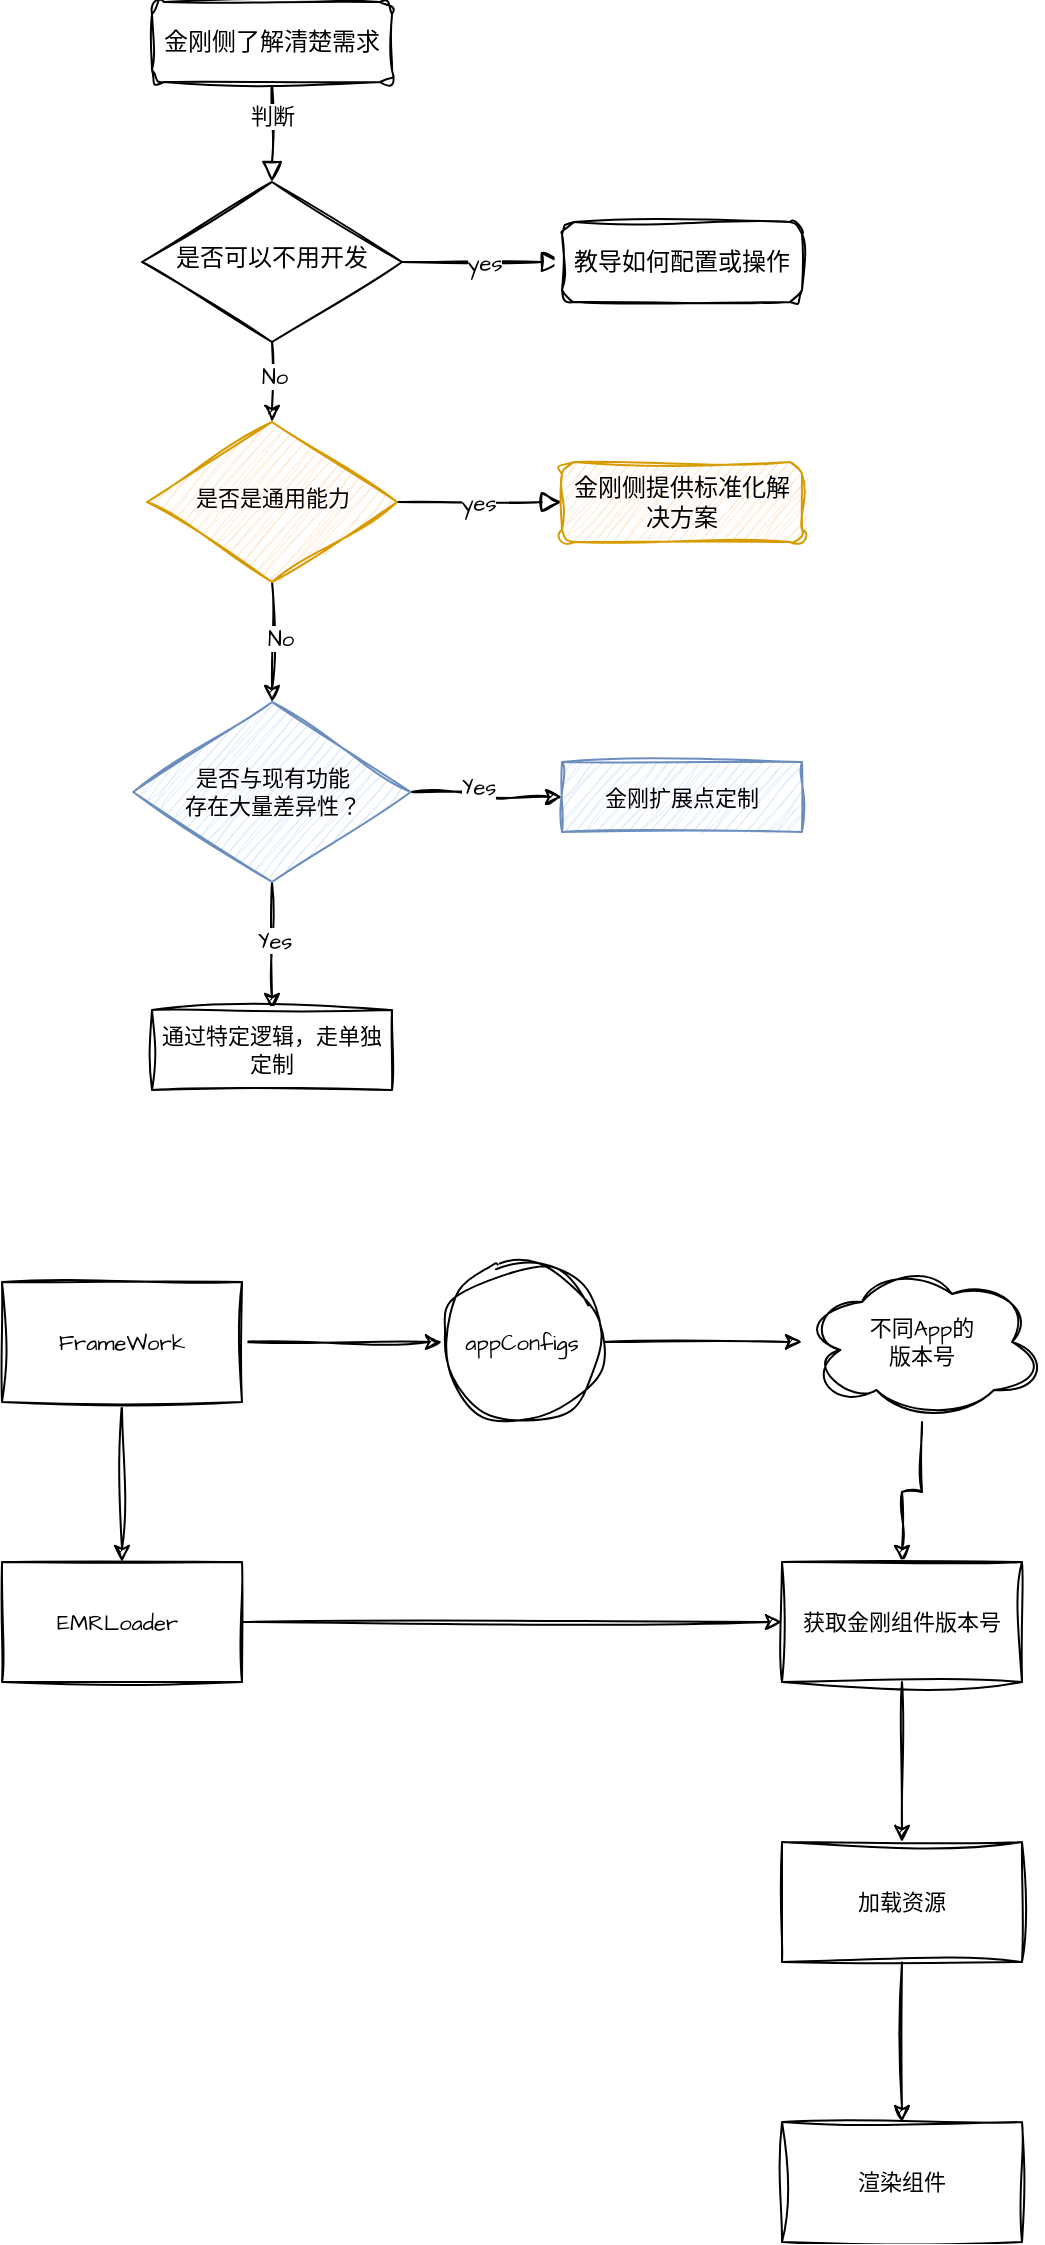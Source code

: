 <mxfile version="20.8.5" type="github">
  <diagram id="C5RBs43oDa-KdzZeNtuy" name="Page-1">
    <mxGraphModel dx="1430" dy="780" grid="1" gridSize="10" guides="1" tooltips="1" connect="1" arrows="1" fold="1" page="1" pageScale="1" pageWidth="827" pageHeight="1169" math="0" shadow="0">
      <root>
        <mxCell id="WIyWlLk6GJQsqaUBKTNV-0" />
        <mxCell id="WIyWlLk6GJQsqaUBKTNV-1" parent="WIyWlLk6GJQsqaUBKTNV-0" />
        <mxCell id="WIyWlLk6GJQsqaUBKTNV-2" value="" style="rounded=0;html=1;jettySize=auto;orthogonalLoop=1;fontSize=11;endArrow=block;endFill=0;endSize=8;strokeWidth=1;shadow=0;labelBackgroundColor=none;edgeStyle=orthogonalEdgeStyle;sketch=1;curveFitting=1;jiggle=2;" parent="WIyWlLk6GJQsqaUBKTNV-1" source="WIyWlLk6GJQsqaUBKTNV-3" target="WIyWlLk6GJQsqaUBKTNV-6" edge="1">
          <mxGeometry relative="1" as="geometry" />
        </mxCell>
        <mxCell id="1_8PY7IXDEXYkgDHKYr3-13" value="判断" style="edgeLabel;html=1;align=center;verticalAlign=middle;resizable=0;points=[];fontSize=11;fontFamily=Architects Daughter;" vertex="1" connectable="0" parent="WIyWlLk6GJQsqaUBKTNV-2">
          <mxGeometry x="-0.325" relative="1" as="geometry">
            <mxPoint as="offset" />
          </mxGeometry>
        </mxCell>
        <mxCell id="WIyWlLk6GJQsqaUBKTNV-3" value="金刚侧了解清楚需求" style="rounded=1;whiteSpace=wrap;html=1;fontSize=12;glass=0;strokeWidth=1;shadow=0;sketch=1;curveFitting=1;jiggle=2;" parent="WIyWlLk6GJQsqaUBKTNV-1" vertex="1">
          <mxGeometry x="145" y="80" width="120" height="40" as="geometry" />
        </mxCell>
        <mxCell id="WIyWlLk6GJQsqaUBKTNV-5" value="" style="edgeStyle=orthogonalEdgeStyle;rounded=0;html=1;jettySize=auto;orthogonalLoop=1;fontSize=11;endArrow=block;endFill=0;endSize=8;strokeWidth=1;shadow=0;labelBackgroundColor=none;sketch=1;curveFitting=1;jiggle=2;" parent="WIyWlLk6GJQsqaUBKTNV-1" source="WIyWlLk6GJQsqaUBKTNV-6" target="WIyWlLk6GJQsqaUBKTNV-7" edge="1">
          <mxGeometry y="10" relative="1" as="geometry">
            <mxPoint as="offset" />
          </mxGeometry>
        </mxCell>
        <mxCell id="1_8PY7IXDEXYkgDHKYr3-8" value="yes" style="edgeLabel;html=1;align=center;verticalAlign=middle;resizable=0;points=[];fontSize=11;fontFamily=Architects Daughter;" vertex="1" connectable="0" parent="WIyWlLk6GJQsqaUBKTNV-5">
          <mxGeometry x="0.313" y="1" relative="1" as="geometry">
            <mxPoint x="-12" y="1" as="offset" />
          </mxGeometry>
        </mxCell>
        <mxCell id="1_8PY7IXDEXYkgDHKYr3-9" style="edgeStyle=orthogonalEdgeStyle;rounded=0;sketch=1;hachureGap=4;jiggle=2;curveFitting=1;orthogonalLoop=1;jettySize=auto;html=1;entryX=0.5;entryY=0;entryDx=0;entryDy=0;fontFamily=Architects Daughter;fontSource=https%3A%2F%2Ffonts.googleapis.com%2Fcss%3Ffamily%3DArchitects%2BDaughter;fontSize=11;" edge="1" parent="WIyWlLk6GJQsqaUBKTNV-1" source="WIyWlLk6GJQsqaUBKTNV-6" target="WIyWlLk6GJQsqaUBKTNV-10">
          <mxGeometry relative="1" as="geometry" />
        </mxCell>
        <mxCell id="1_8PY7IXDEXYkgDHKYr3-10" value="No" style="edgeLabel;html=1;align=center;verticalAlign=middle;resizable=0;points=[];fontSize=11;fontFamily=Architects Daughter;" vertex="1" connectable="0" parent="1_8PY7IXDEXYkgDHKYr3-9">
          <mxGeometry x="-0.156" y="1" relative="1" as="geometry">
            <mxPoint as="offset" />
          </mxGeometry>
        </mxCell>
        <mxCell id="WIyWlLk6GJQsqaUBKTNV-6" value="是否可以不用开发" style="rhombus;whiteSpace=wrap;html=1;shadow=0;fontFamily=Helvetica;fontSize=12;align=center;strokeWidth=1;spacing=6;spacingTop=-4;sketch=1;curveFitting=1;jiggle=2;" parent="WIyWlLk6GJQsqaUBKTNV-1" vertex="1">
          <mxGeometry x="140" y="170" width="130" height="80" as="geometry" />
        </mxCell>
        <mxCell id="WIyWlLk6GJQsqaUBKTNV-7" value="教导如何配置或操作" style="rounded=1;whiteSpace=wrap;html=1;fontSize=12;glass=0;strokeWidth=1;shadow=0;sketch=1;curveFitting=1;jiggle=2;" parent="WIyWlLk6GJQsqaUBKTNV-1" vertex="1">
          <mxGeometry x="350" y="190" width="120" height="40" as="geometry" />
        </mxCell>
        <mxCell id="WIyWlLk6GJQsqaUBKTNV-9" value="" style="edgeStyle=orthogonalEdgeStyle;rounded=0;html=1;jettySize=auto;orthogonalLoop=1;fontSize=11;endArrow=block;endFill=0;endSize=8;strokeWidth=1;shadow=0;labelBackgroundColor=none;sketch=1;curveFitting=1;jiggle=2;" parent="WIyWlLk6GJQsqaUBKTNV-1" source="WIyWlLk6GJQsqaUBKTNV-10" target="WIyWlLk6GJQsqaUBKTNV-12" edge="1">
          <mxGeometry x="0.008" y="10" relative="1" as="geometry">
            <mxPoint as="offset" />
          </mxGeometry>
        </mxCell>
        <mxCell id="1_8PY7IXDEXYkgDHKYr3-7" value="yes" style="edgeLabel;html=1;align=center;verticalAlign=middle;resizable=0;points=[];fontSize=11;fontFamily=Architects Daughter;" vertex="1" connectable="0" parent="WIyWlLk6GJQsqaUBKTNV-9">
          <mxGeometry x="-0.013" relative="1" as="geometry">
            <mxPoint as="offset" />
          </mxGeometry>
        </mxCell>
        <mxCell id="1_8PY7IXDEXYkgDHKYr3-11" style="edgeStyle=orthogonalEdgeStyle;rounded=0;sketch=1;hachureGap=4;jiggle=2;curveFitting=1;orthogonalLoop=1;jettySize=auto;html=1;entryX=0.5;entryY=0;entryDx=0;entryDy=0;fontFamily=Architects Daughter;fontSource=https%3A%2F%2Ffonts.googleapis.com%2Fcss%3Ffamily%3DArchitects%2BDaughter;fontSize=11;" edge="1" parent="WIyWlLk6GJQsqaUBKTNV-1" source="WIyWlLk6GJQsqaUBKTNV-10" target="1_8PY7IXDEXYkgDHKYr3-1">
          <mxGeometry relative="1" as="geometry" />
        </mxCell>
        <mxCell id="1_8PY7IXDEXYkgDHKYr3-12" value="No" style="edgeLabel;html=1;align=center;verticalAlign=middle;resizable=0;points=[];fontSize=11;fontFamily=Architects Daughter;" vertex="1" connectable="0" parent="1_8PY7IXDEXYkgDHKYr3-11">
          <mxGeometry x="-0.065" y="4" relative="1" as="geometry">
            <mxPoint as="offset" />
          </mxGeometry>
        </mxCell>
        <mxCell id="WIyWlLk6GJQsqaUBKTNV-10" value="&lt;font style=&quot;font-size: 11px;&quot;&gt;是否是通用能力&lt;/font&gt;" style="rhombus;whiteSpace=wrap;html=1;shadow=0;fontFamily=Helvetica;fontSize=12;align=center;strokeWidth=1;spacing=6;spacingTop=-4;sketch=1;curveFitting=1;jiggle=2;fillColor=#ffe6cc;strokeColor=#d79b00;" parent="WIyWlLk6GJQsqaUBKTNV-1" vertex="1">
          <mxGeometry x="142.5" y="290" width="125" height="80" as="geometry" />
        </mxCell>
        <mxCell id="WIyWlLk6GJQsqaUBKTNV-12" value="金刚侧提供标准化解决方案" style="rounded=1;whiteSpace=wrap;html=1;fontSize=12;glass=0;strokeWidth=1;shadow=0;sketch=1;curveFitting=1;jiggle=2;fillColor=#ffe6cc;strokeColor=#d79b00;" parent="WIyWlLk6GJQsqaUBKTNV-1" vertex="1">
          <mxGeometry x="350" y="310" width="120" height="40" as="geometry" />
        </mxCell>
        <mxCell id="1_8PY7IXDEXYkgDHKYr3-5" value="" style="edgeStyle=orthogonalEdgeStyle;rounded=0;sketch=1;hachureGap=4;jiggle=2;curveFitting=1;orthogonalLoop=1;jettySize=auto;html=1;fontFamily=Architects Daughter;fontSource=https%3A%2F%2Ffonts.googleapis.com%2Fcss%3Ffamily%3DArchitects%2BDaughter;fontSize=11;" edge="1" parent="WIyWlLk6GJQsqaUBKTNV-1" source="1_8PY7IXDEXYkgDHKYr3-1" target="1_8PY7IXDEXYkgDHKYr3-4">
          <mxGeometry relative="1" as="geometry" />
        </mxCell>
        <mxCell id="1_8PY7IXDEXYkgDHKYr3-6" value="Yes" style="edgeLabel;html=1;align=center;verticalAlign=middle;resizable=0;points=[];fontSize=11;fontFamily=Architects Daughter;" vertex="1" connectable="0" parent="1_8PY7IXDEXYkgDHKYr3-5">
          <mxGeometry x="-0.14" y="3" relative="1" as="geometry">
            <mxPoint as="offset" />
          </mxGeometry>
        </mxCell>
        <mxCell id="1_8PY7IXDEXYkgDHKYr3-17" value="" style="edgeStyle=orthogonalEdgeStyle;rounded=0;sketch=1;hachureGap=4;jiggle=2;curveFitting=1;orthogonalLoop=1;jettySize=auto;html=1;fontFamily=Architects Daughter;fontSource=https%3A%2F%2Ffonts.googleapis.com%2Fcss%3Ffamily%3DArchitects%2BDaughter;fontSize=11;" edge="1" parent="WIyWlLk6GJQsqaUBKTNV-1" source="1_8PY7IXDEXYkgDHKYr3-1" target="1_8PY7IXDEXYkgDHKYr3-16">
          <mxGeometry relative="1" as="geometry" />
        </mxCell>
        <mxCell id="1_8PY7IXDEXYkgDHKYr3-18" value="Yes" style="edgeLabel;html=1;align=center;verticalAlign=middle;resizable=0;points=[];fontSize=11;fontFamily=Architects Daughter;" vertex="1" connectable="0" parent="1_8PY7IXDEXYkgDHKYr3-17">
          <mxGeometry x="-0.101" y="1" relative="1" as="geometry">
            <mxPoint as="offset" />
          </mxGeometry>
        </mxCell>
        <mxCell id="1_8PY7IXDEXYkgDHKYr3-1" value="是否与现有功能&lt;br&gt;存在大量差异性？" style="rhombus;whiteSpace=wrap;html=1;sketch=1;hachureGap=4;jiggle=2;curveFitting=1;fontFamily=Architects Daughter;fontSource=https%3A%2F%2Ffonts.googleapis.com%2Fcss%3Ffamily%3DArchitects%2BDaughter;fontSize=11;fillColor=#dae8fc;strokeColor=#6c8ebf;" vertex="1" parent="WIyWlLk6GJQsqaUBKTNV-1">
          <mxGeometry x="135.63" y="430" width="138.75" height="90" as="geometry" />
        </mxCell>
        <mxCell id="1_8PY7IXDEXYkgDHKYr3-4" value="金刚扩展点定制" style="whiteSpace=wrap;html=1;fontSize=11;fontFamily=Architects Daughter;sketch=1;hachureGap=4;jiggle=2;curveFitting=1;fontSource=https%3A%2F%2Ffonts.googleapis.com%2Fcss%3Ffamily%3DArchitects%2BDaughter;fillColor=#dae8fc;strokeColor=#6c8ebf;" vertex="1" parent="WIyWlLk6GJQsqaUBKTNV-1">
          <mxGeometry x="350" y="460" width="120" height="35" as="geometry" />
        </mxCell>
        <mxCell id="1_8PY7IXDEXYkgDHKYr3-16" value="通过特定逻辑，走单独定制" style="whiteSpace=wrap;html=1;fontSize=11;fontFamily=Architects Daughter;sketch=1;hachureGap=4;jiggle=2;curveFitting=1;fontSource=https%3A%2F%2Ffonts.googleapis.com%2Fcss%3Ffamily%3DArchitects%2BDaughter;" vertex="1" parent="WIyWlLk6GJQsqaUBKTNV-1">
          <mxGeometry x="145" y="584" width="120" height="40" as="geometry" />
        </mxCell>
        <mxCell id="1_8PY7IXDEXYkgDHKYr3-22" value="" style="edgeStyle=orthogonalEdgeStyle;rounded=0;sketch=1;hachureGap=4;jiggle=2;curveFitting=1;orthogonalLoop=1;jettySize=auto;html=1;fontFamily=Architects Daughter;fontSource=https%3A%2F%2Ffonts.googleapis.com%2Fcss%3Ffamily%3DArchitects%2BDaughter;fontSize=11;" edge="1" parent="WIyWlLk6GJQsqaUBKTNV-1" source="1_8PY7IXDEXYkgDHKYr3-19" target="1_8PY7IXDEXYkgDHKYr3-21">
          <mxGeometry relative="1" as="geometry" />
        </mxCell>
        <mxCell id="1_8PY7IXDEXYkgDHKYr3-26" value="" style="edgeStyle=orthogonalEdgeStyle;rounded=0;sketch=1;hachureGap=4;jiggle=2;curveFitting=1;orthogonalLoop=1;jettySize=auto;html=1;fontFamily=Architects Daughter;fontSource=https%3A%2F%2Ffonts.googleapis.com%2Fcss%3Ffamily%3DArchitects%2BDaughter;fontSize=11;" edge="1" parent="WIyWlLk6GJQsqaUBKTNV-1" source="1_8PY7IXDEXYkgDHKYr3-19" target="1_8PY7IXDEXYkgDHKYr3-25">
          <mxGeometry relative="1" as="geometry" />
        </mxCell>
        <mxCell id="1_8PY7IXDEXYkgDHKYr3-19" value="FrameWork" style="rounded=0;whiteSpace=wrap;html=1;sketch=1;hachureGap=4;jiggle=2;curveFitting=1;fontFamily=Architects Daughter;fontSource=https%3A%2F%2Ffonts.googleapis.com%2Fcss%3Ffamily%3DArchitects%2BDaughter;fontSize=11;" vertex="1" parent="WIyWlLk6GJQsqaUBKTNV-1">
          <mxGeometry x="70" y="720" width="120" height="60" as="geometry" />
        </mxCell>
        <mxCell id="1_8PY7IXDEXYkgDHKYr3-29" style="edgeStyle=orthogonalEdgeStyle;rounded=0;sketch=1;hachureGap=4;jiggle=2;curveFitting=1;orthogonalLoop=1;jettySize=auto;html=1;fontFamily=Architects Daughter;fontSource=https%3A%2F%2Ffonts.googleapis.com%2Fcss%3Ffamily%3DArchitects%2BDaughter;fontSize=11;" edge="1" parent="WIyWlLk6GJQsqaUBKTNV-1" source="1_8PY7IXDEXYkgDHKYr3-21" target="1_8PY7IXDEXYkgDHKYr3-27">
          <mxGeometry relative="1" as="geometry" />
        </mxCell>
        <mxCell id="1_8PY7IXDEXYkgDHKYr3-21" value="appConfigs" style="ellipse;whiteSpace=wrap;html=1;fontSize=11;fontFamily=Architects Daughter;rounded=0;sketch=1;hachureGap=4;jiggle=2;curveFitting=1;fontSource=https%3A%2F%2Ffonts.googleapis.com%2Fcss%3Ffamily%3DArchitects%2BDaughter;" vertex="1" parent="WIyWlLk6GJQsqaUBKTNV-1">
          <mxGeometry x="290" y="710" width="80" height="80" as="geometry" />
        </mxCell>
        <mxCell id="1_8PY7IXDEXYkgDHKYr3-31" value="" style="edgeStyle=orthogonalEdgeStyle;rounded=0;sketch=1;hachureGap=4;jiggle=2;curveFitting=1;orthogonalLoop=1;jettySize=auto;html=1;fontFamily=Architects Daughter;fontSource=https%3A%2F%2Ffonts.googleapis.com%2Fcss%3Ffamily%3DArchitects%2BDaughter;fontSize=11;" edge="1" parent="WIyWlLk6GJQsqaUBKTNV-1" source="1_8PY7IXDEXYkgDHKYr3-25" target="1_8PY7IXDEXYkgDHKYr3-30">
          <mxGeometry relative="1" as="geometry" />
        </mxCell>
        <mxCell id="1_8PY7IXDEXYkgDHKYr3-25" value="EMRLoader&amp;nbsp;" style="rounded=0;whiteSpace=wrap;html=1;sketch=1;hachureGap=4;jiggle=2;curveFitting=1;fontFamily=Architects Daughter;fontSource=https%3A%2F%2Ffonts.googleapis.com%2Fcss%3Ffamily%3DArchitects%2BDaughter;fontSize=11;" vertex="1" parent="WIyWlLk6GJQsqaUBKTNV-1">
          <mxGeometry x="70" y="860" width="120" height="60" as="geometry" />
        </mxCell>
        <mxCell id="1_8PY7IXDEXYkgDHKYr3-32" style="edgeStyle=orthogonalEdgeStyle;rounded=0;sketch=1;hachureGap=4;jiggle=2;curveFitting=1;orthogonalLoop=1;jettySize=auto;html=1;fontFamily=Architects Daughter;fontSource=https%3A%2F%2Ffonts.googleapis.com%2Fcss%3Ffamily%3DArchitects%2BDaughter;fontSize=11;" edge="1" parent="WIyWlLk6GJQsqaUBKTNV-1" source="1_8PY7IXDEXYkgDHKYr3-27" target="1_8PY7IXDEXYkgDHKYr3-30">
          <mxGeometry relative="1" as="geometry" />
        </mxCell>
        <mxCell id="1_8PY7IXDEXYkgDHKYr3-27" value="不同App的&lt;br&gt;版本号" style="ellipse;shape=cloud;whiteSpace=wrap;html=1;sketch=1;hachureGap=4;jiggle=2;curveFitting=1;fontFamily=Architects Daughter;fontSource=https%3A%2F%2Ffonts.googleapis.com%2Fcss%3Ffamily%3DArchitects%2BDaughter;fontSize=11;" vertex="1" parent="WIyWlLk6GJQsqaUBKTNV-1">
          <mxGeometry x="470" y="710" width="120" height="80" as="geometry" />
        </mxCell>
        <mxCell id="1_8PY7IXDEXYkgDHKYr3-35" value="" style="edgeStyle=orthogonalEdgeStyle;rounded=0;sketch=1;hachureGap=4;jiggle=2;curveFitting=1;orthogonalLoop=1;jettySize=auto;html=1;fontFamily=Architects Daughter;fontSource=https%3A%2F%2Ffonts.googleapis.com%2Fcss%3Ffamily%3DArchitects%2BDaughter;fontSize=11;" edge="1" parent="WIyWlLk6GJQsqaUBKTNV-1" source="1_8PY7IXDEXYkgDHKYr3-30" target="1_8PY7IXDEXYkgDHKYr3-34">
          <mxGeometry relative="1" as="geometry" />
        </mxCell>
        <mxCell id="1_8PY7IXDEXYkgDHKYr3-30" value="获取金刚组件版本号" style="whiteSpace=wrap;html=1;fontSize=11;fontFamily=Architects Daughter;rounded=0;sketch=1;hachureGap=4;jiggle=2;curveFitting=1;fontSource=https%3A%2F%2Ffonts.googleapis.com%2Fcss%3Ffamily%3DArchitects%2BDaughter;" vertex="1" parent="WIyWlLk6GJQsqaUBKTNV-1">
          <mxGeometry x="460" y="860" width="120" height="60" as="geometry" />
        </mxCell>
        <mxCell id="1_8PY7IXDEXYkgDHKYr3-37" value="" style="edgeStyle=orthogonalEdgeStyle;rounded=0;sketch=1;hachureGap=4;jiggle=2;curveFitting=1;orthogonalLoop=1;jettySize=auto;html=1;fontFamily=Architects Daughter;fontSource=https%3A%2F%2Ffonts.googleapis.com%2Fcss%3Ffamily%3DArchitects%2BDaughter;fontSize=11;" edge="1" parent="WIyWlLk6GJQsqaUBKTNV-1" source="1_8PY7IXDEXYkgDHKYr3-34" target="1_8PY7IXDEXYkgDHKYr3-36">
          <mxGeometry relative="1" as="geometry" />
        </mxCell>
        <mxCell id="1_8PY7IXDEXYkgDHKYr3-34" value="加载资源" style="whiteSpace=wrap;html=1;fontSize=11;fontFamily=Architects Daughter;rounded=0;sketch=1;hachureGap=4;jiggle=2;curveFitting=1;fontSource=https%3A%2F%2Ffonts.googleapis.com%2Fcss%3Ffamily%3DArchitects%2BDaughter;" vertex="1" parent="WIyWlLk6GJQsqaUBKTNV-1">
          <mxGeometry x="460" y="1000" width="120" height="60" as="geometry" />
        </mxCell>
        <mxCell id="1_8PY7IXDEXYkgDHKYr3-36" value="渲染组件" style="whiteSpace=wrap;html=1;fontSize=11;fontFamily=Architects Daughter;rounded=0;sketch=1;hachureGap=4;jiggle=2;curveFitting=1;fontSource=https%3A%2F%2Ffonts.googleapis.com%2Fcss%3Ffamily%3DArchitects%2BDaughter;" vertex="1" parent="WIyWlLk6GJQsqaUBKTNV-1">
          <mxGeometry x="460" y="1140" width="120" height="60" as="geometry" />
        </mxCell>
      </root>
    </mxGraphModel>
  </diagram>
</mxfile>
